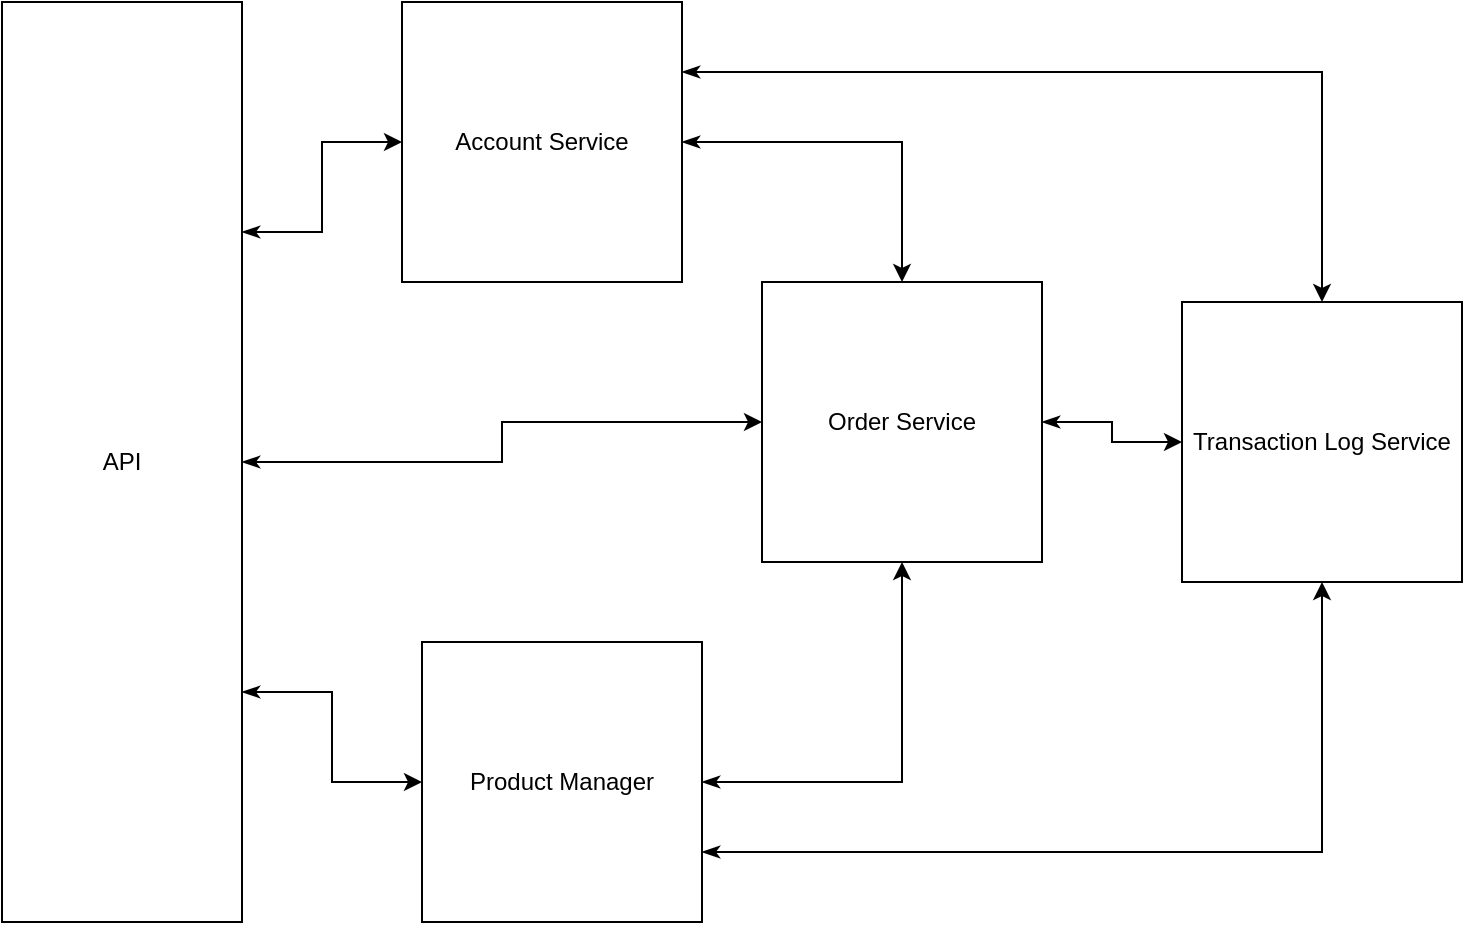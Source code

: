 <mxfile version="17.4.6" type="device"><diagram id="CTnUZhbKsm2Z6d4ZWCHu" name="Page-1"><mxGraphModel dx="2062" dy="1114" grid="1" gridSize="10" guides="1" tooltips="1" connect="1" arrows="1" fold="1" page="1" pageScale="1" pageWidth="850" pageHeight="1100" math="0" shadow="0"><root><mxCell id="0"/><mxCell id="1" parent="0"/><mxCell id="hC8lkAg2pRawdAV2Loy1-13" style="edgeStyle=orthogonalEdgeStyle;rounded=0;orthogonalLoop=1;jettySize=auto;html=1;exitX=1;exitY=0.5;exitDx=0;exitDy=0;entryX=0.5;entryY=0;entryDx=0;entryDy=0;startArrow=classicThin;startFill=1;" edge="1" parent="1" source="hC8lkAg2pRawdAV2Loy1-1" target="hC8lkAg2pRawdAV2Loy1-5"><mxGeometry relative="1" as="geometry"/></mxCell><mxCell id="hC8lkAg2pRawdAV2Loy1-15" style="edgeStyle=orthogonalEdgeStyle;rounded=0;orthogonalLoop=1;jettySize=auto;html=1;exitX=1;exitY=0.25;exitDx=0;exitDy=0;entryX=0.5;entryY=0;entryDx=0;entryDy=0;startArrow=classicThin;startFill=1;" edge="1" parent="1" source="hC8lkAg2pRawdAV2Loy1-1" target="hC8lkAg2pRawdAV2Loy1-7"><mxGeometry relative="1" as="geometry"/></mxCell><mxCell id="hC8lkAg2pRawdAV2Loy1-1" value="Account Service" style="whiteSpace=wrap;html=1;aspect=fixed;" vertex="1" parent="1"><mxGeometry x="300" y="380" width="140" height="140" as="geometry"/></mxCell><mxCell id="hC8lkAg2pRawdAV2Loy1-14" style="edgeStyle=orthogonalEdgeStyle;rounded=0;orthogonalLoop=1;jettySize=auto;html=1;exitX=1;exitY=0.5;exitDx=0;exitDy=0;entryX=0.5;entryY=1;entryDx=0;entryDy=0;startArrow=classicThin;startFill=1;" edge="1" parent="1" source="hC8lkAg2pRawdAV2Loy1-4" target="hC8lkAg2pRawdAV2Loy1-5"><mxGeometry relative="1" as="geometry"/></mxCell><mxCell id="hC8lkAg2pRawdAV2Loy1-17" style="edgeStyle=orthogonalEdgeStyle;rounded=0;orthogonalLoop=1;jettySize=auto;html=1;exitX=1;exitY=0.75;exitDx=0;exitDy=0;entryX=0.5;entryY=1;entryDx=0;entryDy=0;startArrow=classicThin;startFill=1;" edge="1" parent="1" source="hC8lkAg2pRawdAV2Loy1-4" target="hC8lkAg2pRawdAV2Loy1-7"><mxGeometry relative="1" as="geometry"/></mxCell><mxCell id="hC8lkAg2pRawdAV2Loy1-4" value="Product Manager" style="whiteSpace=wrap;html=1;aspect=fixed;" vertex="1" parent="1"><mxGeometry x="310" y="700" width="140" height="140" as="geometry"/></mxCell><mxCell id="hC8lkAg2pRawdAV2Loy1-16" style="edgeStyle=orthogonalEdgeStyle;rounded=0;orthogonalLoop=1;jettySize=auto;html=1;exitX=1;exitY=0.5;exitDx=0;exitDy=0;entryX=0;entryY=0.5;entryDx=0;entryDy=0;startArrow=classicThin;startFill=1;" edge="1" parent="1" source="hC8lkAg2pRawdAV2Loy1-5" target="hC8lkAg2pRawdAV2Loy1-7"><mxGeometry relative="1" as="geometry"/></mxCell><mxCell id="hC8lkAg2pRawdAV2Loy1-5" value="Order Service" style="whiteSpace=wrap;html=1;aspect=fixed;" vertex="1" parent="1"><mxGeometry x="480" y="520" width="140" height="140" as="geometry"/></mxCell><mxCell id="hC8lkAg2pRawdAV2Loy1-7" value="Transaction Log Service" style="whiteSpace=wrap;html=1;aspect=fixed;" vertex="1" parent="1"><mxGeometry x="690" y="530" width="140" height="140" as="geometry"/></mxCell><mxCell id="hC8lkAg2pRawdAV2Loy1-10" style="edgeStyle=orthogonalEdgeStyle;rounded=0;orthogonalLoop=1;jettySize=auto;html=1;exitX=1;exitY=0.25;exitDx=0;exitDy=0;entryX=0;entryY=0.5;entryDx=0;entryDy=0;startArrow=classicThin;startFill=1;" edge="1" parent="1" source="hC8lkAg2pRawdAV2Loy1-9" target="hC8lkAg2pRawdAV2Loy1-1"><mxGeometry relative="1" as="geometry"/></mxCell><mxCell id="hC8lkAg2pRawdAV2Loy1-11" style="edgeStyle=orthogonalEdgeStyle;rounded=0;orthogonalLoop=1;jettySize=auto;html=1;exitX=1;exitY=0.75;exitDx=0;exitDy=0;entryX=0;entryY=0.5;entryDx=0;entryDy=0;startArrow=classicThin;startFill=1;" edge="1" parent="1" source="hC8lkAg2pRawdAV2Loy1-9" target="hC8lkAg2pRawdAV2Loy1-4"><mxGeometry relative="1" as="geometry"/></mxCell><mxCell id="hC8lkAg2pRawdAV2Loy1-12" style="edgeStyle=orthogonalEdgeStyle;rounded=0;orthogonalLoop=1;jettySize=auto;html=1;exitX=1;exitY=0.5;exitDx=0;exitDy=0;startArrow=classicThin;startFill=1;" edge="1" parent="1" source="hC8lkAg2pRawdAV2Loy1-9" target="hC8lkAg2pRawdAV2Loy1-5"><mxGeometry relative="1" as="geometry"/></mxCell><mxCell id="hC8lkAg2pRawdAV2Loy1-9" value="API" style="rounded=0;whiteSpace=wrap;html=1;" vertex="1" parent="1"><mxGeometry x="100" y="380" width="120" height="460" as="geometry"/></mxCell></root></mxGraphModel></diagram></mxfile>